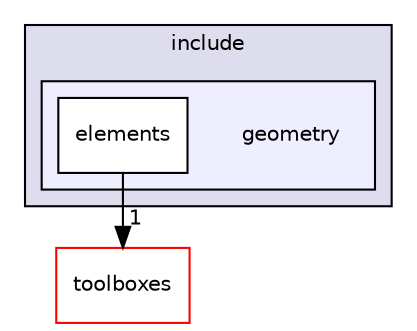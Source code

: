 digraph "/home/boyd/Scrivania/Thesis/SU2/Common/include/geometry" {
  compound=true
  node [ fontsize="10", fontname="Helvetica"];
  edge [ labelfontsize="10", labelfontname="Helvetica"];
  subgraph clusterdir_92cb2900980f09bf257878861626e98f {
    graph [ bgcolor="#ddddee", pencolor="black", label="include" fontname="Helvetica", fontsize="10", URL="dir_92cb2900980f09bf257878861626e98f.html"]
  subgraph clusterdir_d2620a12595a4ed2b3ca54ea91488fbc {
    graph [ bgcolor="#eeeeff", pencolor="black", label="" URL="dir_d2620a12595a4ed2b3ca54ea91488fbc.html"];
    dir_d2620a12595a4ed2b3ca54ea91488fbc [shape=plaintext label="geometry"];
    dir_78367e8851a4bb7c171d8447e5cb1671 [shape=box label="elements" color="black" fillcolor="white" style="filled" URL="dir_78367e8851a4bb7c171d8447e5cb1671.html"];
  }
  }
  dir_c2bcda47e72dfcfa068320c4822b9fe0 [shape=box label="toolboxes" fillcolor="white" style="filled" color="red" URL="dir_c2bcda47e72dfcfa068320c4822b9fe0.html"];
  dir_78367e8851a4bb7c171d8447e5cb1671->dir_c2bcda47e72dfcfa068320c4822b9fe0 [headlabel="1", labeldistance=1.5 headhref="dir_000003_000005.html"];
}

